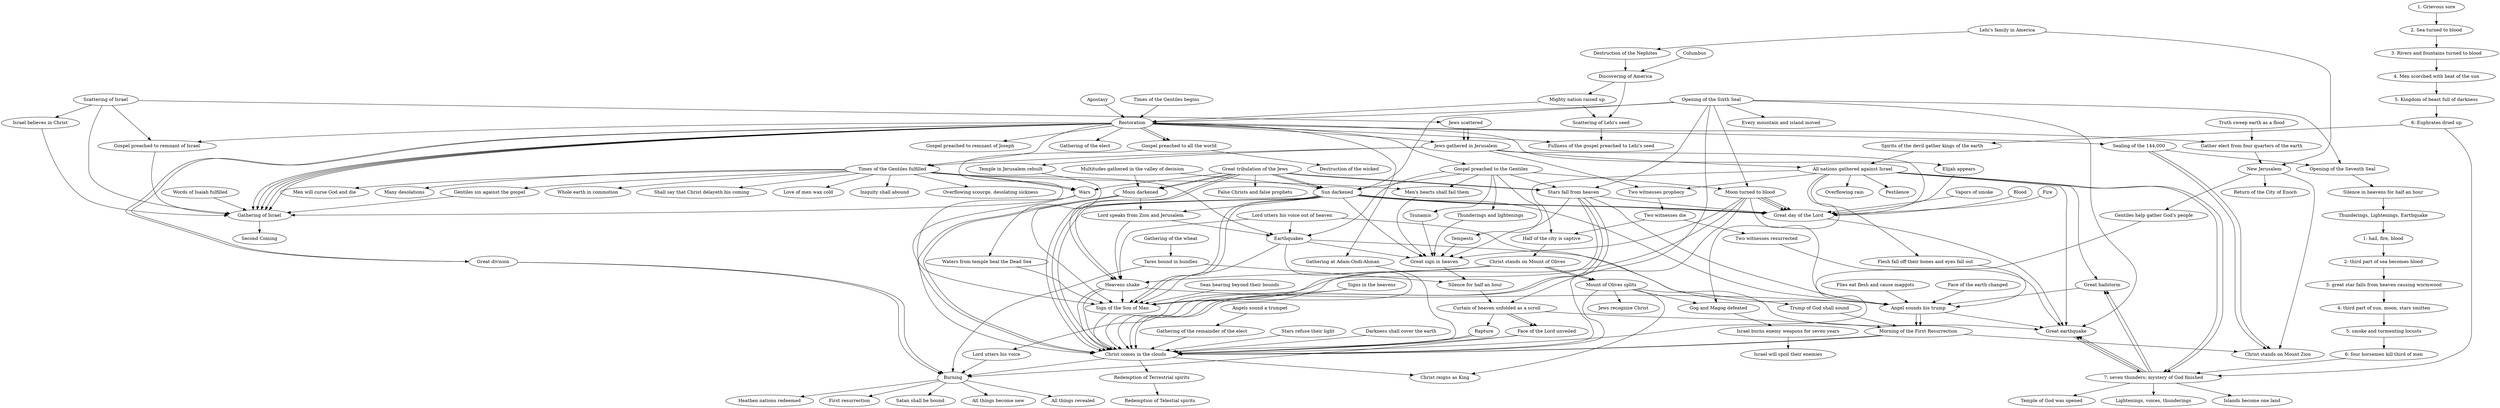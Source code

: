 digraph Signs {
    
  ##
  #
  # OT
  #
  ##

  # Isaiah 49:22
  "Restoration" -> "Gathering of Israel"

  # Jeremiah 23:3
  "Scattering of Israel" -> "Gathering of Israel"

  # Jeremiah 29:14
  "Jews scattered" -> "Jews gathered in Jerusalem"
  # Ezekial 38:18-23
  # Gog and Magog is concurrent with the seventh seal and seven angels pouring destruction
  "All nations gathered against Israel" -> "Great hailstorm"
  "All nations gathered against Israel" -> "Great earthquake"
  "All nations gathered against Israel" -> "Overflowing rain"
  "All nations gathered against Israel" -> "Pestilence"
    
  # Ezekial 39
  "All nations gathered against Israel" -> "Gog and Magog defeated" -> "Israel burns enemy weapons for seven years" -> "Israel will spoil their enemies"

  # Joel 2:31
  "Sun darkened" -> "Great day of the Lord"
  "Moon turned to blood" -> "Great day of the Lord"

  # Joel 3:14-16
  "Multitudes gathered in the valley of decision" -> "Sun darkened"
  "Multitudes gathered in the valley of decision" -> "Moon darkened"
  "Sun darkened" -> "Lord speaks from Zion and Jerusalem"
  "Moon darkened" -> "Lord speaks from Zion and Jerusalem"
  "Lord speaks from Zion and Jerusalem" -> "Heavens shake"
  "Lord speaks from Zion and Jerusalem" -> "Earthquakes"

  # Zechariah 14
  "All nations gathered against Israel" -> "Half of the city is captive"
  "Half of the city is captive" -> "Christ stands on Mount of Olives"
  "Christ stands on Mount of Olives" -> "Mount of Olives splits"
  "Mount of Olives splits" -> "Christ reigns as King"

  # Zechariah 14:12
  "All nations gathered against Israel" -> "Flesh fall off their bones and eyes fall out"
  
  # Zechariah 14:5
  "Mount of Olives splits" -> "Christ comes in the clouds"

  # Malachi 4:5
  "Restoration" -> "Elijah appears"
  "Elijah appears" -> "Great day of the Lord"

  ##
  #
  # NT
  #
  ##

  # Matthew 24
  # JST Matthew 1
  subgraph matt24 {

    ###
    # JST is quite a bit different than Matthew 24. It excludes some things
    # and has others in a different order. We have Matthew 24 documented here
    # for the sake of comparison but commented out because we believe JST
    # to be more correct.
    ###

    # Matthew 24:5
    # "False Christs" -> "Beginning of sorrows"

    # Matthew 24:6
    # "Wars" -> "Beginning of sorrows"

    # Matthew 24:7
    # "Famine" -> "Beginning of sorrows"
    # "Pestilence" -> "Beginning of sorrows"
    # "Earthquakes" -> "Beginning of sorrows"

    # Matthew 24:8
    # "Beginning of sorrows"

    # Matthew 24:9
    # "Beginning of sorrows" -> "Persecution" # Is that what this means?

    # Matthew 24:11
    # "Beginning of sorrows" -> "False prophets"

    # Matthew 24:14
    # "Beginning of sorrows" -> "Gospel preached to all the world"

    # Matthew 24:21
    # "Persecution" -> "Great tribulation"
    # "False prophets" -> "Great tribulation"
    # "Gospel preached to all the world" -> "Great tribulation"

    # Matthew 24:23-24
    # "Great tribulation" -> "False Christs"
    # "Great tribulation" -> "False prophets"

    # Matthew 24:29
    # "Great tribulation" -> "Sun darkened"
    # "Great tribulation" -> "Moon darkened"
    # "Great tribulation" -> "Stars fall from heaven"
    # "Great tribulation" -> "Heavens shake"

    # Matthew 24:30
    # "Sun darkened" -> "Sign of the Son of Man"
    # "Moon darkened" -> "Sign of the Son of Man"
    # "Stars fall from heaven" -> "Sign of the Son of Man"
    # "Heavens shake" -> "Sign of the Son of Man"
    # "Sign of the Son of Man" -> "Christ comes in the clouds"

    # Matthew 24:31
    # "Christ comes in the clouds" -> "Gathering of the elect"

    # JST M 1:18,22
    "Great tribulation of the Jews" -> "False Christs and false prophets"

    # JST M 1:23
    "Great tribulation of the Jews" -> "Wars"

    # JST M 1:31
    "Gospel preached to all the world" -> "Destruction of the wicked"

    # JST M 1:33
    "Great tribulation of the Jews" -> "Sun darkened"
    "Great tribulation of the Jews" -> "Moon darkened"
    "Great tribulation of the Jews" -> "Stars fall from heaven"
    "Great tribulation of the Jews" -> "Heavens shake"

    # JST M 1:36
    "Sun darkened" -> "Sign of the Son of Man"
    "Moon darkened" -> "Sign of the Son of Man"
    "Stars fall from heaven" -> "Sign of the Son of Man"
    "Heavens shake" -> "Sign of the Son of Man"
    "Sign of the Son of Man" -> "Christ comes in the clouds"

    # JST M 1:37
    "Angels sound a trumpet" -> "Gathering of the remainder of the elect"
    "Gathering of the remainder of the elect" -> "Christ comes in the clouds"
  }

  # Mark 13:24
  "Great tribulation of the Jews" -> "Sun darkened"
  "Great tribulation of the Jews" -> "Moon darkened"
  "Great tribulation of the Jews" -> "Stars fall from heaven"
  "Great tribulation of the Jews" -> "Heavens shake"
  "Sun darkened" -> "Christ comes in the clouds"
  "Moon darkened" -> "Christ comes in the clouds"
  "Stars fall from heaven" -> "Christ comes in the clouds"
  "Heavens shake" -> "Christ comes in the clouds"

  # Luke 21:25-28
  "Signs in the heavens" -> "Christ comes in the clouds"

  # Acts 2:20
  "Sun darkened" -> "Great day of the Lord"
  "Moon turned to blood" -> "Great day of the Lord"

  # 1 Thessalonians 4:16-17
  "Rapture" -> "Christ comes in the clouds"
  "Morning of the First Resurrection" -> "Christ comes in the clouds"

  # Revelation 6
  subgraph sixthSeal {
  	label="Sixth Seal"
  	
  	# Revelation 6:12-14
  	"Opening of the Sixth Seal" -> "Great earthquake"
  	"Opening of the Sixth Seal" -> "Sun darkened"
  	"Opening of the Sixth Seal" -> "Moon turned to blood"
  	"Opening of the Sixth Seal" -> "Stars fall from heaven"
  	"Opening of the Sixth Seal" -> "Curtain of heaven unfolded as a scroll"
  	"Opening of the Sixth Seal" -> "Every mountain and island moved"
  	
  	# Revelation 7:2
  	# D&C 77:9
  	"Opening of the Sixth Seal" -> "Restoration"
  	
  	# Revelation 7:3-4
  	"Restoration" -> "Sealing of the 144,000"
  }
  
  # Revelation 8
  # Revelation 9
  subgraph seventhSeal {
  	label="Seventh Seal: Seven angels"
  	
  	"Opening of the Sixth Seal" -> "Opening of the Seventh Seal"
  	"Sealing of the 144,000" -> "Opening of the Seventh Seal"
  	
  	# Revelation 8:1
  	"Opening of the Seventh Seal" -> "Silence in heavens for half an hour"
  	
  	# Revelation 8:5
  	"Silence in heavens for half an hour" -> "Thunderings, Lightenings, Earthquake"
  	
  	# Revelation 8:7 - first angel
  	"Thunderings, Lightenings, Earthquake" -> "1: hail, fire, blood"
  	
  	# Revelation 8:8 - second angel
  	"1: hail, fire, blood" -> "2: third part of sea becomes blood"
  	
  	# Revelation 8:10 - third angel
  	"2: third part of sea becomes blood" -> "3: great star falls from heaven causing wormwood"
  	
  	# Revelation 8:12 - fourth angel
  	"3: great star falls from heaven causing wormwood" -> "4: third part of sun, moon, stars smitten"
  	
  	# Revelation 9:1-12 - fifth angel
  	"4: third part of sun, moon, stars smitten" -> "5: smoke and tormenting locusts"
  	
  	# Revelation 9:13-21 - sixth angel
  	"5: smoke and tormenting locusts" -> "6: four horsemen kill third of men"
  	
  	# Revelation 10 - seventh angel
  	"6: four horsemen kill third of men" -> "7: seven thunders; mystery of God finished"
  }
  
  # Revelation 11
  subgraph twoWitnesses {
    label="Two witnesses in Jerusalem"
  
    # Revelation 11:2
    # The Gentiles tread Jerusalem for 42 months which is the length of time
    # that the witnesses will prophecy for (1260 days). Zechariah and Ezekial
    # speak of all nations being gathered against Israel. We know from
    # Revelation that this is concurrent with the two witnesses.
    "All nations gathered against Israel" -> "Two witnesses prophecy"
    
    # Revelation 11:3; 11:7
    "Two witnesses prophecy" -> "Two witnesses die"
    
    # Revelation 11:11
    "Two witnesses die" -> "Two witnesses resurrected"
    
    # Revelation 11:13
    # Earthquake destroys tenth of Jerusalem; 7,000 men die
    "Two witnesses resurrected" -> "Great earthquake"	
    
    # Revelation 11:15
    "Great earthquake" -> "7: seven thunders; mystery of God finished"

    # Revelation 11:19
    "7: seven thunders; mystery of God finished" -> "Temple of God was opened"
    "7: seven thunders; mystery of God finished" -> "Lightenings, voices, thunderings"
    "7: seven thunders; mystery of God finished" -> "Great earthquake"
    "7: seven thunders; mystery of God finished" -> "Great hailstorm"
  }

  # Revelation 12
  "Apostasy" -> "Restoration"

  # Revelation 14:1
  "Sealing of the 144,000" -> "Christ stands on Mount Zion"
  
  # Revelation 15-16
  subgraph sevenPlagues {
  	"1. Grievous sore" -> "2. Sea turned to blood" -> "3. Rivers and fountains turned to blood" -> "4. Men scorched with heat of the sun" -> "5. Kingdom of beast full of darkness" -> "6: Euphrates dried up" -> "7: seven thunders; mystery of God finished"
  	
  	# Revelation 16:12-16
    "6: Euphrates dried up" -> "Spirits of the devil gather kings of the earth" -> "All nations gathered against Israel"
    
    # Revelation 16:16-21
    "All nations gathered against Israel" -> "7: seven thunders; mystery of God finished"
    "7: seven thunders; mystery of God finished" -> "Islands become one land"
    "7: seven thunders; mystery of God finished" -> "Great hailstorm"
  }

  # Revelation 16
  "All nations gathered against Israel" -> "7: seven thunders; mystery of God finished" -> "Great earthquake"

  ##
  #
  # BoM
  #
  ##

  subgraph americas {
    label="Americas"
    
    "Lehi's family in America" -> "Destruction of the Nephites" -> "Discovering of America"
  
    # 1 Nephi 13:12
    "Columbus" -> "Discovering of America"
    
    # 1 Nephi 13:14
    "Discovering of America" -> "Scattering of Lehi's seed"
    
    # 1 Nephi 22:7-8
    "Discovering of America" -> "Mighty nation raised up" -> "Scattering of Lehi's seed"
    "Mighty nation raised up" -> "Restoration"
    
    # 1 Nephi 15:13
    "Restoration" -> "Fullness of the gospel preached to Lehi's seed"
    
    # 1 Nephi 15:17
    "Scattering of Lehi's seed" -> "Fullness of the gospel preached to Lehi's seed"
  }

  # 1 Nephi 15:19, 19:15
  "Restoration" -> "Gathering of Israel" -> "Second Coming"

  # 2 Nephi 10:6-8
  "Scattering of Israel" -> "Israel believes in Christ"
  "Israel believes in Christ" -> "Gathering of Israel"

  # 2 Nephi 12:19-21
  "Great day of the Lord" -> "Great earthquake"

  # 2 Nephi 30:10
  "Restoration" -> "Great division" -> "Burning"

  # 2 Nephi 30:15-18
  "Burning" -> "All things revealed"

  # 3 Nephi 5:21-26
  "Restoration" -> "Gospel preached to remnant of Joseph"
  "Restoration" -> "Gathering of Israel"

  # 3 Nephi 16:4-5
  "Scattering of Israel" -> "Gospel preached to remnant of Israel"
  "Restoration" -> "Gospel preached to remnant of Israel"
  "Gospel preached to remnant of Israel" -> "Gathering of Israel"

  # 3 Nephi 16:7-10
  "Times of the Gentiles fulfilled" -> "Gentiles sin against the gospel"
  "Gentiles sin against the gospel" -> "Gathering of Israel"

  # 3 Nephi 20:11
  "Words of Isaiah fulfilled" -> "Gathering of Israel"

  # 3 Nephi 20:13
  "Restoration" -> "Gathering of Israel"

  # 3 Nephi 20:22
  # 3 Nephi 21:23-25
  # Ether 13:8
  "Lehi's family in America" -> "New Jerusalem" 
  "New Jerusalem" -> "Gentiles help gather God's people" 
  "Gentiles help gather God's people" -> "Christ comes in the clouds"

  ##
  #
  # D&C
  #
  ##

  # D&C 29:13-19
  subgraph dc29 {
    # D&C 29:7
    "Restoration" -> "Gathering of the elect"

    # D&C 29:13
    "Angel sounds his trump" -> "Great earthquake"
    "Angel sounds his trump" -> "Morning of the First Resurrection"
    
    # D&C 29:14-19
    "Sun darkened" -> "Angel sounds his trump"
    "Moon turned to blood" -> "Angel sounds his trump"
    "Stars fall from heaven" -> "Angel sounds his trump"
    "Great hailstorm" -> "Angel sounds his trump"
    "Flies eat flesh and cause maggots" -> "Angel sounds his trump"
    "Flesh fall off their bones and eyes fall out" -> "Angel sounds his trump"
  }

  # D&C 33:6
  "Restoration" -> "Gather elect from four quarters of the earth"

  # D&C 34:7-9
  "Sun darkened" -> "Christ comes in the clouds"
  "Moon turned to blood" -> "Christ comes in the clouds"
  "Stars refuse their light" -> "Christ comes in the clouds"
  "Stars fall from heaven" -> "Christ comes in the clouds"

  # D&C 39:11
  "Restoration" -> "Gospel preached to all the world"
  "Gospel preached to all the world" -> "Gathering of Israel"

  # D&C 43:18
  "Lord utters his voice out of heaven" -> "Heavens shake"
  "Lord utters his voice out of heaven" -> "Earthquakes"
  "Lord utters his voice out of heaven" -> "Trump of God shall sound"
  "Trump of God shall sound" -> "Morning of the First Resurrection"

  # D&C 45:24-59
  subgraph dc45 {
  
  	# D&C 45:24-25
  	"Jews scattered" -> "Jews gathered in Jerusalem"
    "Jews gathered in Jerusalem" -> "Times of the Gentiles fulfilled"
  	
  	# D&C 45:26-27
  	"Times of the Gentiles fulfilled" -> "Wars"
  	"Times of the Gentiles fulfilled" -> "Whole earth in commotion"
  	"Times of the Gentiles fulfilled" -> "Men's hearts shall fail them"
  	"Times of the Gentiles fulfilled" -> "Shall say that Christ delayeth his coming"
  	"Times of the Gentiles fulfilled" -> "Love of men wax cold"
  	"Times of the Gentiles fulfilled" -> "Iniquity shall abound"
  	
  	# D&C 45:28-30
  	"Times of the Gentiles begins" -> "Restoration"
    "Restoration" -> "Times of the Gentiles fulfilled"
  	
  	# D&C 45:31-33
  	"Times of the Gentiles fulfilled" -> "Overflowing scourge, desolating sickness"
  	"Times of the Gentiles fulfilled" -> "Men will curse God and die"
  	"Times of the Gentiles fulfilled" -> "Earthquakes"
  	"Times of the Gentiles fulfilled" -> "Many desolations"
  	"Times of the Gentiles fulfilled" -> "Wars"
  	
  	# D&C 45:40-43
  	"Blood" -> "Great day of the Lord"
  	"Fire" -> "Great day of the Lord"
  	"Vapors of smoke" -> "Great day of the Lord"
  	"Sun darkened" -> "Great day of the Lord"
  	"Moon turned to blood" -> "Great day of the Lord"
  	"Stars fall from heaven" -> "Great day of the Lord"
  	"Jews gathered in Jerusalem" -> "Great day of the Lord"
  	
  	# D&C 45:45-46
    # When it says in verse 46 that "the saints shall come from the four quarters of the earth"
    # I believe it's speaking of the same saints from verse 45 that will be resurrected.
  	"Angel sounds his trump" -> "Morning of the First Resurrection"
    # "Morning of the First Resurrection" -> "Arm of the Lord shall fall"

  	# D&C 45:47-48
  	# "Arm of the Lord shall fall" -> "Christ stands on Mount of Olives"
    "Christ stands on Mount of Olives" -> "Mount of Olives splits"
    "Mount of Olives splits" -> "Great earthquake"
  	"Christ stands on Mount of Olives" -> "Heavens shake"

    # D&C 45:49-50
  	"Christ stands on Mount of Olives" -> "Lord utters his voice"
    "Lord utters his voice" -> "Burning"
  	
  	# D&C 45:51-53
  	"Mount of Olives splits" -> "Jews recognize Christ"
  	
  	# D&C 45:54
  	"Burning" -> "Heathen nations redeemed"
  	"Burning" -> "First resurrection"
  	"Burning" -> "Satan shall be bound"
  }

  # D&C 49:23
  "Heavens shake" -> "Angel sounds his trump"
  "Earthquakes" -> "Angel sounds his trump"
  "Face of the earth changed" -> "Angel sounds his trump"

  # D&C 63:33-34
  "Wars" -> "Christ comes in the clouds"

  # D&C 63:54
  "Restoration" -> "Great division" -> "Burning"

  # D&C 64:23-24
  "Christ comes in the clouds" -> "Burning"

  # D&C 76:63
  "Christ comes in the clouds" -> "Christ reigns as King"

  # D&C 77:15
  "Restoration" -> "Jews gathered in Jerusalem" 
  "Jews gathered in Jerusalem" -> "Two witnesses prophecy"

  # D&C 84:2
  # Mount Zion is New Jerusalem; it has to be built before Christ can visit
  "New Jerusalem" -> "Christ stands on Mount Zion"

  # D&C 86:7
  "Gathering of the wheat" -> "Tares bound in bundles"
  "Tares bound in bundles" -> "Burning"

  # D&C 88
  subgraph dc88 {

    # D&C 88:87-93
    "Restoration" -> "Gospel preached to the Gentiles"
    "Gospel preached to the Gentiles" -> "Earthquakes" -> "Great sign in heaven"
    "Gospel preached to the Gentiles" -> "Sun darkened" -> "Great sign in heaven"
    "Gospel preached to the Gentiles" -> "Moon turned to blood" -> "Great sign in heaven"
    "Gospel preached to the Gentiles" -> "Stars fall from heaven" -> "Great sign in heaven"
    "Gospel preached to the Gentiles" -> "Thunderings and lightenings" -> "Great sign in heaven"
    "Gospel preached to the Gentiles" -> "Tempests" -> "Great sign in heaven"
    "Gospel preached to the Gentiles" -> "Tsunamis" -> "Great sign in heaven"
    "Gospel preached to the Gentiles" -> "Men's hearts shall fail them" -> "Great sign in heaven"
    
    # D&C 88:94
    "Tares bound in bundles" -> "Silence for half an hour"

    # D&C 88:95-97
    "Great sign in heaven" -> "Silence for half an hour" 
    "Silence for half an hour" -> "Curtain of heaven unfolded as a scroll"
    "Curtain of heaven unfolded as a scroll" -> "Face of the Lord unveiled"
    "Curtain of heaven unfolded as a scroll" -> "Morning of the First Resurrection"
    "Curtain of heaven unfolded as a scroll" -> "Rapture"
    "Face of the Lord unveiled" -> "Christ comes in the clouds"
    "Morning of the First Resurrection" -> "Christ comes in the clouds"
    "Rapture" -> "Christ comes in the clouds"

    # D&C 88:99
    "Christ comes in the clouds" -> "Redemption of Terrestrial spirits"

    # D&C 88:100
    "Redemption of Terrestrial spirits" -> "Redemption of Telestial spirits"
  }

  # D&C 101:23-25
  "Curtain of heaven unfolded as a scroll" -> "Face of the Lord unveiled"
  "Face of the Lord unveiled" -> "Burning"
  "Burning" -> "All things become new"

  # D&C 116
  "Restoration" -> "Gathering at Adam-Ondi-Ahman"

  # D&C 133:7-8
  "Restoration" -> "Gathering of Israel"

  # D&C 133:18
  "Sealing of the 144,000" -> "Christ stands on Mount Zion"

  # D&C 133:23-24
  "Islands become one land"

  # D&C 133:56
  "Morning of the First Resurrection" -> "Christ stands on Mount Zion"

  ##
  #
  # PoGP
  #
  ##

  # Moses 7:60-61
  "Sun darkened" -> "Christ comes in the clouds"
  "Moon darkened" -> "Christ comes in the clouds"
  "Heavens shake" -> "Christ comes in the clouds"
  "Darkness shall cover the earth" -> "Christ comes in the clouds"
  "Earthquakes" -> "Christ comes in the clouds"

  # Moses 7:62
  "Truth sweep earth as a flood" -> "Gather elect from four quarters of the earth"
  "Gather elect from four quarters of the earth" -> "New Jerusalem"

  # Moses 7:63-64
  "New Jerusalem" -> "Return of the City of Enoch"

  ##
  #
  # Other
  #
  ##

  # Teachings of the Prophet Joseph Smith; p286-287
  "Jews gathered in Jerusalem" -> "Temple in Jerusalem rebuilt"
  "Temple in Jerusalem rebuilt" -> "Waters from temple heal the Dead Sea"
  "Waters from temple heal the Dead Sea" -> "Sign of the Son of Man"
  "Wars" -> "Sign of the Son of Man"
  "Signs in the heavens" -> "Sign of the Son of Man"
  "Sun darkened" -> "Sign of the Son of Man"
  "Moon turned to blood" -> "Sign of the Son of Man"
  "Earthquakes" -> "Sign of the Son of Man"
  "Seas heaving beyond their bounds" -> "Sign of the Son of Man"

  # https://www.lds.org/manual/old-testament-student-manual-kings-malachi/enrichment-i?lang=eng
  "Two witnesses die" -> "Half of the city is captive"
  "Mount of Olives splits" -> "Gog and Magog defeated"

  ##
  #
  # Assumptions
  #
  ##

  # Israel was scattered before the Jews were scattered
  "Scattering of Israel" -> "Jews scattered"

  # All nations cannot gather against Israel until Israel is gathered itself,
  # and that gather has already occurred in Jerusalem (as prophecied).
  "Jews gathered in Jerusalem" -> "All nations gathered against Israel"

  # The gospel cannot be preached to all the world until it has been restored
  # and a people have been established to do the preaching.
  "Restoration" -> "Gospel preached to all the world"

  "Gathering at Adam-Ondi-Ahman" -> "Christ comes in the clouds"

  ##
  #
  # TODO
  #
  ##

  # Matthew 13:39-40
  # Burning

  # Supper of the Great God
  # Ezekial 39
  # Revelation 19:17-18

  # 2 Peter 3:10

  # Isaiah 13:10
  # 2 Nephi 23:10
  # This passage of scripture doesn't give enough context to 
  # put any signs in order. It's just listing different signs.
  
  # Track "time of the Gentiles"; D&C 45
  # https://www.lds.org/scriptures/dc-testament/dc/45

  # Study the separation of the wheat from the tares

  # https://www.lds.org/manual/doctrines-of-the-gospel-student-manual/36-second-coming?lang=eng

  # Isaiah 5:26-30

  # Isaiah 11:16 - highway
}